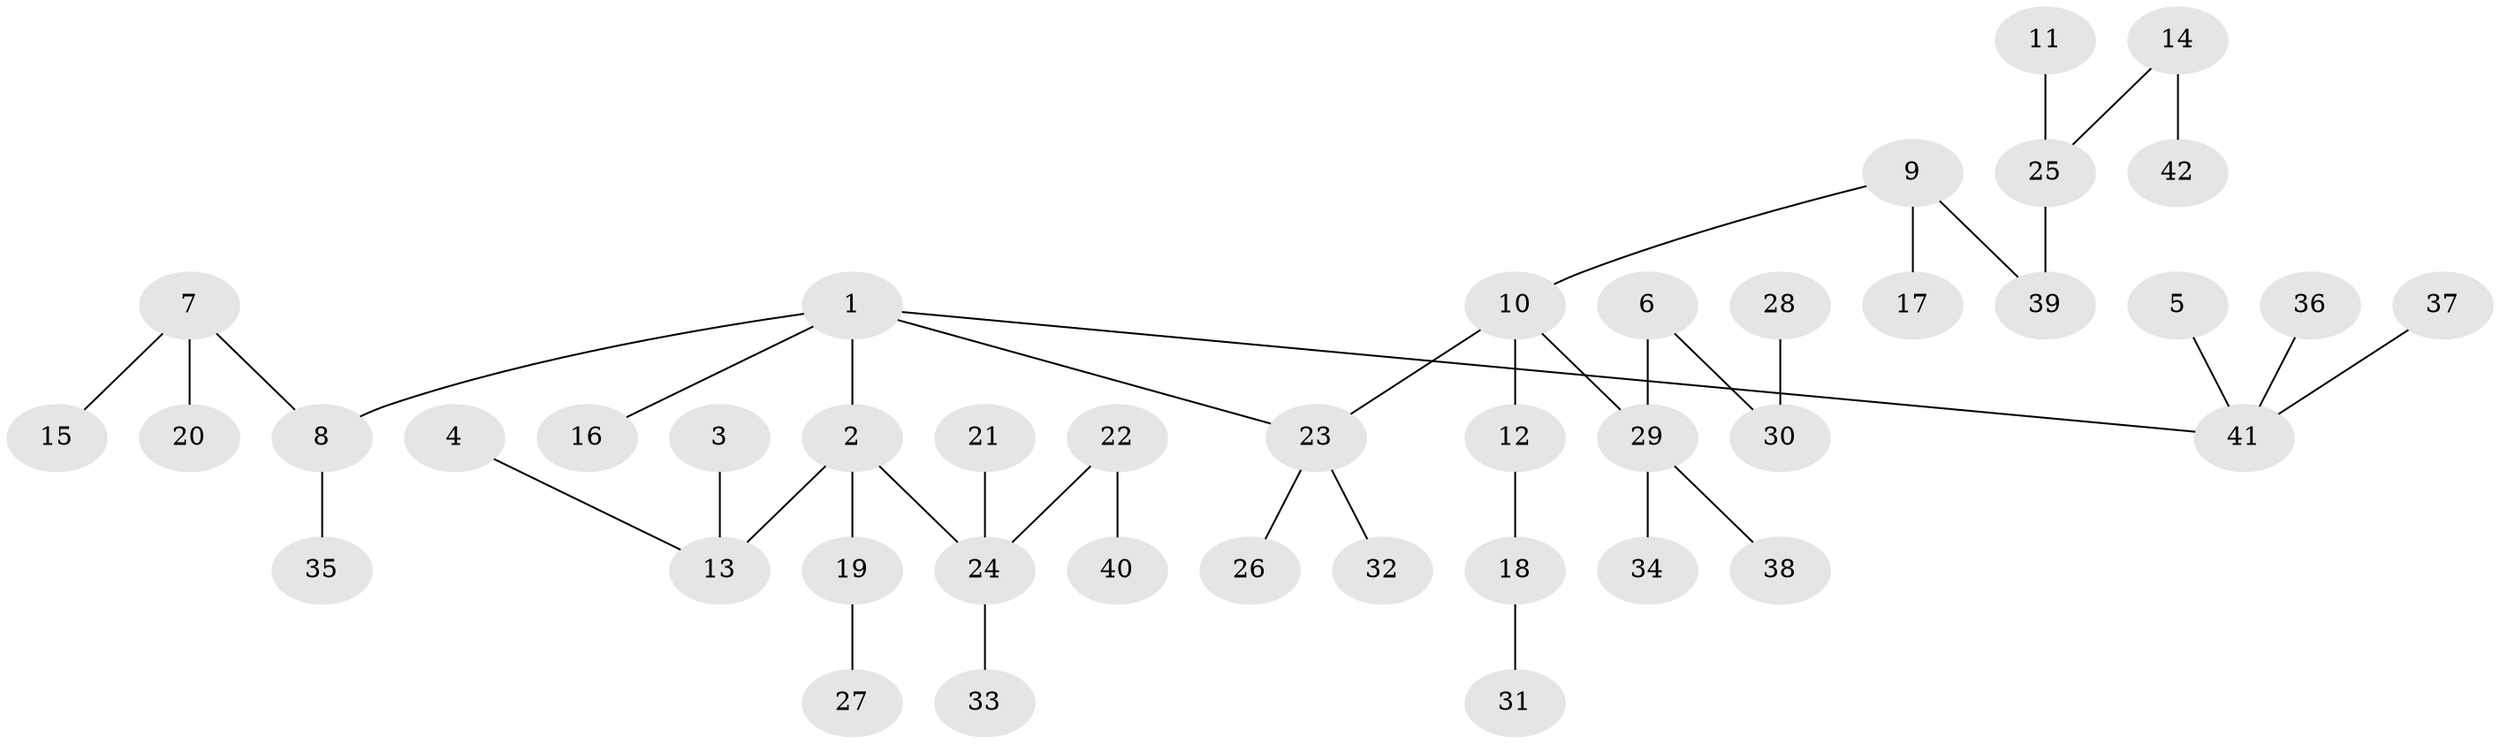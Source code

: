 // original degree distribution, {5: 0.08433734939759036, 3: 0.0963855421686747, 4: 0.060240963855421686, 2: 0.26506024096385544, 1: 0.4939759036144578}
// Generated by graph-tools (version 1.1) at 2025/37/03/04/25 23:37:25]
// undirected, 42 vertices, 41 edges
graph export_dot {
  node [color=gray90,style=filled];
  1;
  2;
  3;
  4;
  5;
  6;
  7;
  8;
  9;
  10;
  11;
  12;
  13;
  14;
  15;
  16;
  17;
  18;
  19;
  20;
  21;
  22;
  23;
  24;
  25;
  26;
  27;
  28;
  29;
  30;
  31;
  32;
  33;
  34;
  35;
  36;
  37;
  38;
  39;
  40;
  41;
  42;
  1 -- 2 [weight=1.0];
  1 -- 8 [weight=1.0];
  1 -- 16 [weight=1.0];
  1 -- 23 [weight=1.0];
  1 -- 41 [weight=1.0];
  2 -- 13 [weight=1.0];
  2 -- 19 [weight=1.0];
  2 -- 24 [weight=1.0];
  3 -- 13 [weight=1.0];
  4 -- 13 [weight=1.0];
  5 -- 41 [weight=1.0];
  6 -- 29 [weight=1.0];
  6 -- 30 [weight=1.0];
  7 -- 8 [weight=1.0];
  7 -- 15 [weight=1.0];
  7 -- 20 [weight=1.0];
  8 -- 35 [weight=1.0];
  9 -- 10 [weight=1.0];
  9 -- 17 [weight=1.0];
  9 -- 39 [weight=1.0];
  10 -- 12 [weight=1.0];
  10 -- 23 [weight=1.0];
  10 -- 29 [weight=1.0];
  11 -- 25 [weight=1.0];
  12 -- 18 [weight=1.0];
  14 -- 25 [weight=1.0];
  14 -- 42 [weight=1.0];
  18 -- 31 [weight=1.0];
  19 -- 27 [weight=1.0];
  21 -- 24 [weight=1.0];
  22 -- 24 [weight=1.0];
  22 -- 40 [weight=1.0];
  23 -- 26 [weight=1.0];
  23 -- 32 [weight=1.0];
  24 -- 33 [weight=1.0];
  25 -- 39 [weight=1.0];
  28 -- 30 [weight=1.0];
  29 -- 34 [weight=1.0];
  29 -- 38 [weight=1.0];
  36 -- 41 [weight=1.0];
  37 -- 41 [weight=1.0];
}
